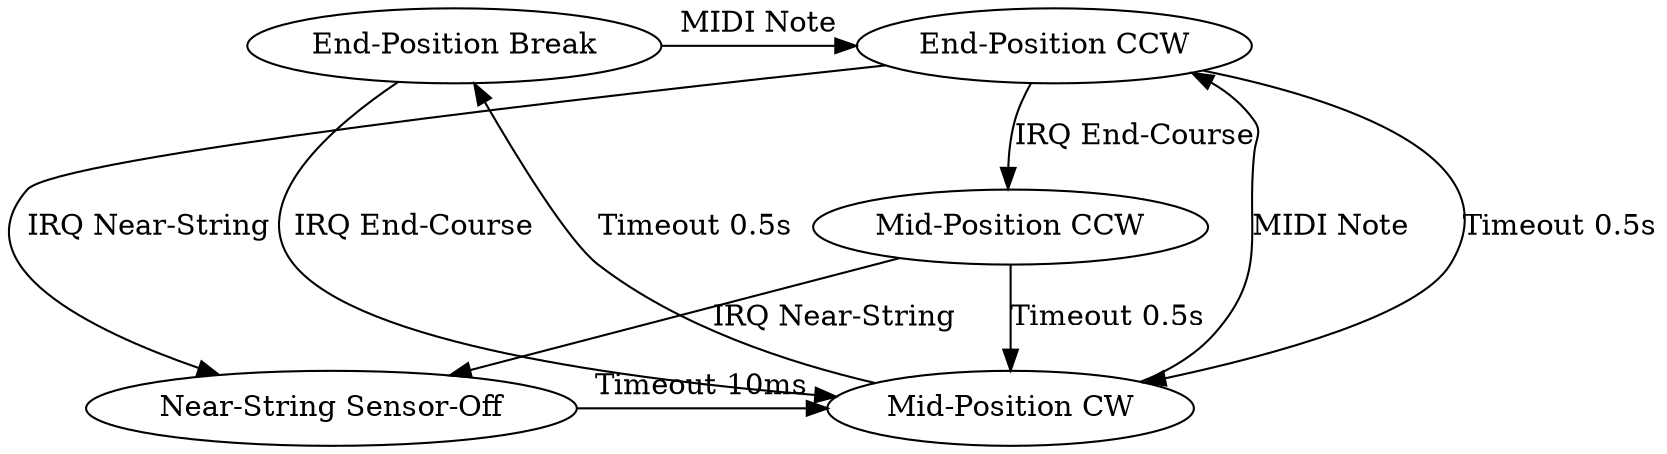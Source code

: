 strict digraph statemachine{
  a [label = "End-Position Break"];
  b [label = "End-Position CCW"];
  c [label = "Mid-Position CCW"];
  d [label = "Near-String Sensor-Off"];
  e [label = "Mid-Position CW"];

  a -> b [label = "MIDI Note"];
  a -> e [label = "IRQ End-Course"];

  b -> c [label = "IRQ End-Course"];
  b -> d [label = "IRQ Near-String"];
  b -> e [label = "Timeout 0.5s"]

  c -> d [label = "IRQ Near-String"];
  c -> e [label = "Timeout 0.5s"];

  d -> e [label = "IRQ Near-String"];
  d -> e [label = "Timeout 10ms"];

  e -> b [label = "MIDI Note"];
  e -> a [label = "IRQ End-Course"];
  e -> a [label = "Timeout 0.5s"];

  { rank=same; a b }
	{ rank=same; d e }

}
